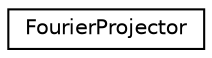 digraph "Graphical Class Hierarchy"
{
  edge [fontname="Helvetica",fontsize="10",labelfontname="Helvetica",labelfontsize="10"];
  node [fontname="Helvetica",fontsize="10",shape=record];
  rankdir="LR";
  Node0 [label="FourierProjector",height=0.2,width=0.4,color="black", fillcolor="white", style="filled",URL="$classFourierProjector.html"];
}
